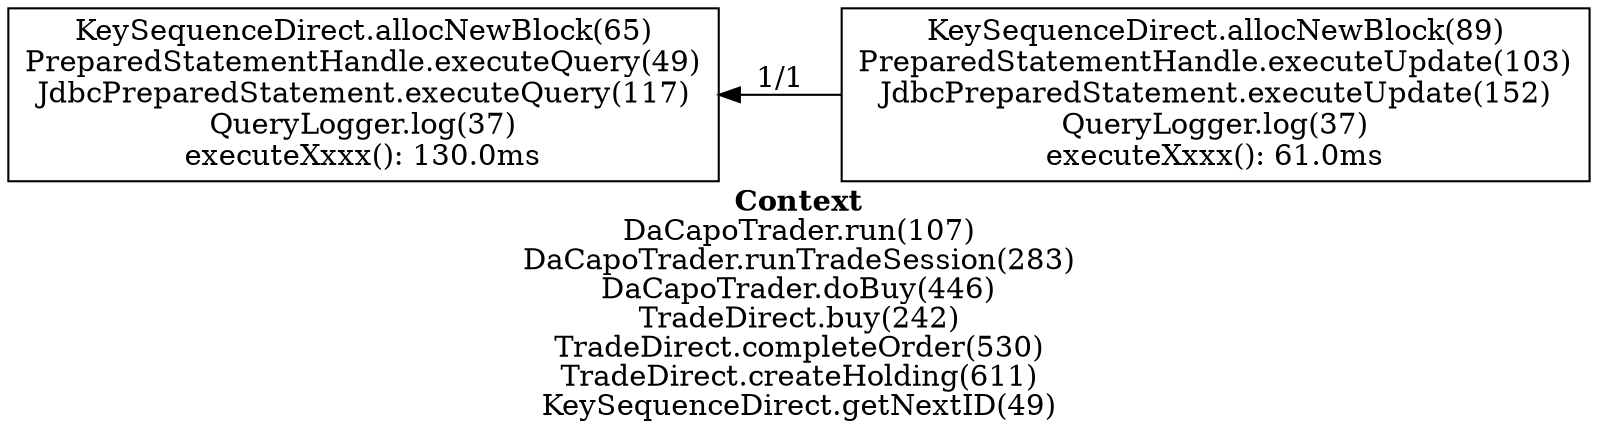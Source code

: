 digraph 1351651247 { 
label=<<font face="Times-Bold">Context</font><br/>DaCapoTrader.run(107)<br/>DaCapoTrader.runTradeSession(283)<br/>DaCapoTrader.doBuy(446)<br/>TradeDirect.buy(242)<br/>TradeDirect.completeOrder(530)<br/>TradeDirect.createHolding(611)<br/>KeySequenceDirect.getNextID(49)>;rankdir=RL;
1 [label="KeySequenceDirect.allocNewBlock(89)\nPreparedStatementHandle.executeUpdate(103)\nJdbcPreparedStatement.executeUpdate(152)\nQueryLogger.log(37)\nexecuteXxxx(): 61.0ms", shape=box];
2 [label="KeySequenceDirect.allocNewBlock(65)\nPreparedStatementHandle.executeQuery(49)\nJdbcPreparedStatement.executeQuery(117)\nQueryLogger.log(37)\nexecuteXxxx(): 130.0ms", shape=box];
1 -> 2 [label="1/1"];
}

